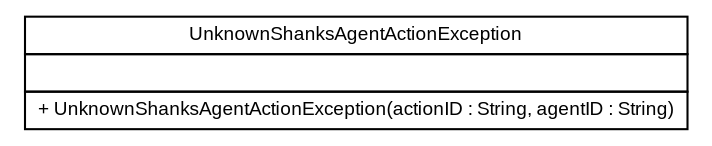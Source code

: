 #!/usr/local/bin/dot
#
# Class diagram 
# Generated by UMLGraph version 5.1 (http://www.umlgraph.org/)
#

digraph G {
	edge [fontname="arial",fontsize=10,labelfontname="arial",labelfontsize=10];
	node [fontname="arial",fontsize=10,shape=plaintext];
	nodesep=0.25;
	ranksep=0.5;
	// es.upm.dit.gsi.shanks.agent.action.exception.UnknownShanksAgentActionException
	c0 [label=<<table title="es.upm.dit.gsi.shanks.agent.action.exception.UnknownShanksAgentActionException" border="0" cellborder="1" cellspacing="0" cellpadding="2" port="p" href="./UnknownShanksAgentActionException.html">
		<tr><td><table border="0" cellspacing="0" cellpadding="1">
<tr><td align="center" balign="center"> UnknownShanksAgentActionException </td></tr>
		</table></td></tr>
		<tr><td><table border="0" cellspacing="0" cellpadding="1">
<tr><td align="left" balign="left">  </td></tr>
		</table></td></tr>
		<tr><td><table border="0" cellspacing="0" cellpadding="1">
<tr><td align="left" balign="left"> + UnknownShanksAgentActionException(actionID : String, agentID : String) </td></tr>
		</table></td></tr>
		</table>>, fontname="arial", fontcolor="black", fontsize=9.0];
}

